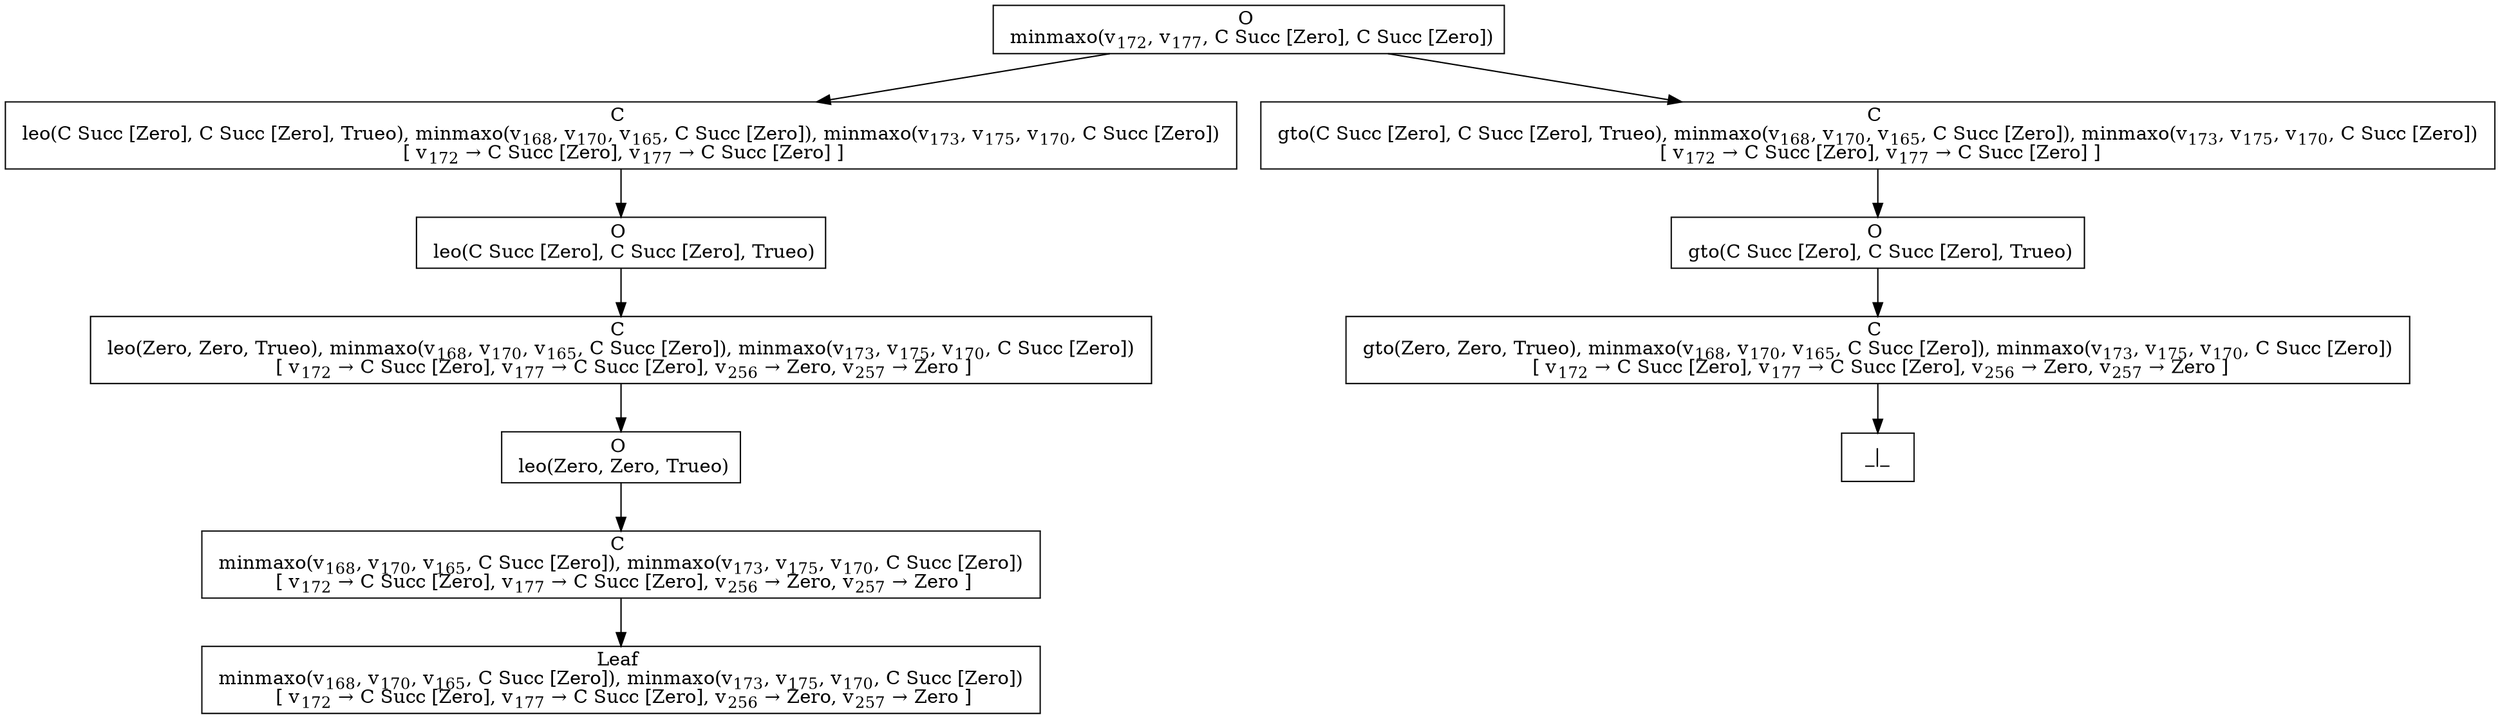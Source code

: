 digraph {
    graph [rankdir=TB
          ,bgcolor=transparent];
    node [shape=box
         ,fillcolor=white
         ,style=filled];
    0 [label=<O <BR/> minmaxo(v<SUB>172</SUB>, v<SUB>177</SUB>, C Succ [Zero], C Succ [Zero])>];
    1 [label=<C <BR/> leo(C Succ [Zero], C Succ [Zero], Trueo), minmaxo(v<SUB>168</SUB>, v<SUB>170</SUB>, v<SUB>165</SUB>, C Succ [Zero]), minmaxo(v<SUB>173</SUB>, v<SUB>175</SUB>, v<SUB>170</SUB>, C Succ [Zero]) <BR/>  [ v<SUB>172</SUB> &rarr; C Succ [Zero], v<SUB>177</SUB> &rarr; C Succ [Zero] ] >];
    2 [label=<C <BR/> gto(C Succ [Zero], C Succ [Zero], Trueo), minmaxo(v<SUB>168</SUB>, v<SUB>170</SUB>, v<SUB>165</SUB>, C Succ [Zero]), minmaxo(v<SUB>173</SUB>, v<SUB>175</SUB>, v<SUB>170</SUB>, C Succ [Zero]) <BR/>  [ v<SUB>172</SUB> &rarr; C Succ [Zero], v<SUB>177</SUB> &rarr; C Succ [Zero] ] >];
    3 [label=<O <BR/> leo(C Succ [Zero], C Succ [Zero], Trueo)>];
    4 [label=<C <BR/> leo(Zero, Zero, Trueo), minmaxo(v<SUB>168</SUB>, v<SUB>170</SUB>, v<SUB>165</SUB>, C Succ [Zero]), minmaxo(v<SUB>173</SUB>, v<SUB>175</SUB>, v<SUB>170</SUB>, C Succ [Zero]) <BR/>  [ v<SUB>172</SUB> &rarr; C Succ [Zero], v<SUB>177</SUB> &rarr; C Succ [Zero], v<SUB>256</SUB> &rarr; Zero, v<SUB>257</SUB> &rarr; Zero ] >];
    5 [label=<O <BR/> leo(Zero, Zero, Trueo)>];
    6 [label=<C <BR/> minmaxo(v<SUB>168</SUB>, v<SUB>170</SUB>, v<SUB>165</SUB>, C Succ [Zero]), minmaxo(v<SUB>173</SUB>, v<SUB>175</SUB>, v<SUB>170</SUB>, C Succ [Zero]) <BR/>  [ v<SUB>172</SUB> &rarr; C Succ [Zero], v<SUB>177</SUB> &rarr; C Succ [Zero], v<SUB>256</SUB> &rarr; Zero, v<SUB>257</SUB> &rarr; Zero ] >];
    7 [label=<Leaf <BR/> minmaxo(v<SUB>168</SUB>, v<SUB>170</SUB>, v<SUB>165</SUB>, C Succ [Zero]), minmaxo(v<SUB>173</SUB>, v<SUB>175</SUB>, v<SUB>170</SUB>, C Succ [Zero]) <BR/>  [ v<SUB>172</SUB> &rarr; C Succ [Zero], v<SUB>177</SUB> &rarr; C Succ [Zero], v<SUB>256</SUB> &rarr; Zero, v<SUB>257</SUB> &rarr; Zero ] >];
    8 [label=<O <BR/> gto(C Succ [Zero], C Succ [Zero], Trueo)>];
    9 [label=<C <BR/> gto(Zero, Zero, Trueo), minmaxo(v<SUB>168</SUB>, v<SUB>170</SUB>, v<SUB>165</SUB>, C Succ [Zero]), minmaxo(v<SUB>173</SUB>, v<SUB>175</SUB>, v<SUB>170</SUB>, C Succ [Zero]) <BR/>  [ v<SUB>172</SUB> &rarr; C Succ [Zero], v<SUB>177</SUB> &rarr; C Succ [Zero], v<SUB>256</SUB> &rarr; Zero, v<SUB>257</SUB> &rarr; Zero ] >];
    10 [label=<_|_>];
    0 -> 1 [label=""];
    0 -> 2 [label=""];
    1 -> 3 [label=""];
    2 -> 8 [label=""];
    3 -> 4 [label=""];
    4 -> 5 [label=""];
    5 -> 6 [label=""];
    6 -> 7 [label=""];
    8 -> 9 [label=""];
    9 -> 10 [label=""];
}